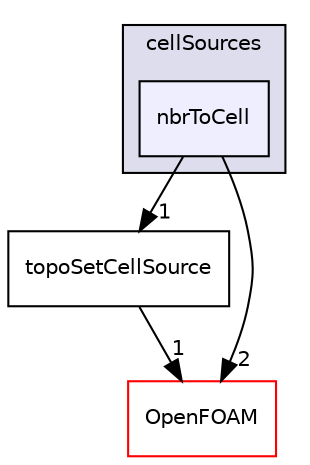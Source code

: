 digraph "src/meshTools/sets/cellSources/nbrToCell" {
  bgcolor=transparent;
  compound=true
  node [ fontsize="10", fontname="Helvetica"];
  edge [ labelfontsize="10", labelfontname="Helvetica"];
  subgraph clusterdir_fc621d78dcee889743a7b51abdefc9d7 {
    graph [ bgcolor="#ddddee", pencolor="black", label="cellSources" fontname="Helvetica", fontsize="10", URL="dir_fc621d78dcee889743a7b51abdefc9d7.html"]
  dir_7fcb6b7b0214db8e4be5490eb14f8153 [shape=box, label="nbrToCell", style="filled", fillcolor="#eeeeff", pencolor="black", URL="dir_7fcb6b7b0214db8e4be5490eb14f8153.html"];
  }
  dir_3570c6bb5166bbf938854d30b3221ba9 [shape=box label="topoSetCellSource" URL="dir_3570c6bb5166bbf938854d30b3221ba9.html"];
  dir_c5473ff19b20e6ec4dfe5c310b3778a8 [shape=box label="OpenFOAM" color="red" URL="dir_c5473ff19b20e6ec4dfe5c310b3778a8.html"];
  dir_7fcb6b7b0214db8e4be5490eb14f8153->dir_3570c6bb5166bbf938854d30b3221ba9 [headlabel="1", labeldistance=1.5 headhref="dir_002063_002074.html"];
  dir_7fcb6b7b0214db8e4be5490eb14f8153->dir_c5473ff19b20e6ec4dfe5c310b3778a8 [headlabel="2", labeldistance=1.5 headhref="dir_002063_002151.html"];
  dir_3570c6bb5166bbf938854d30b3221ba9->dir_c5473ff19b20e6ec4dfe5c310b3778a8 [headlabel="1", labeldistance=1.5 headhref="dir_002074_002151.html"];
}
